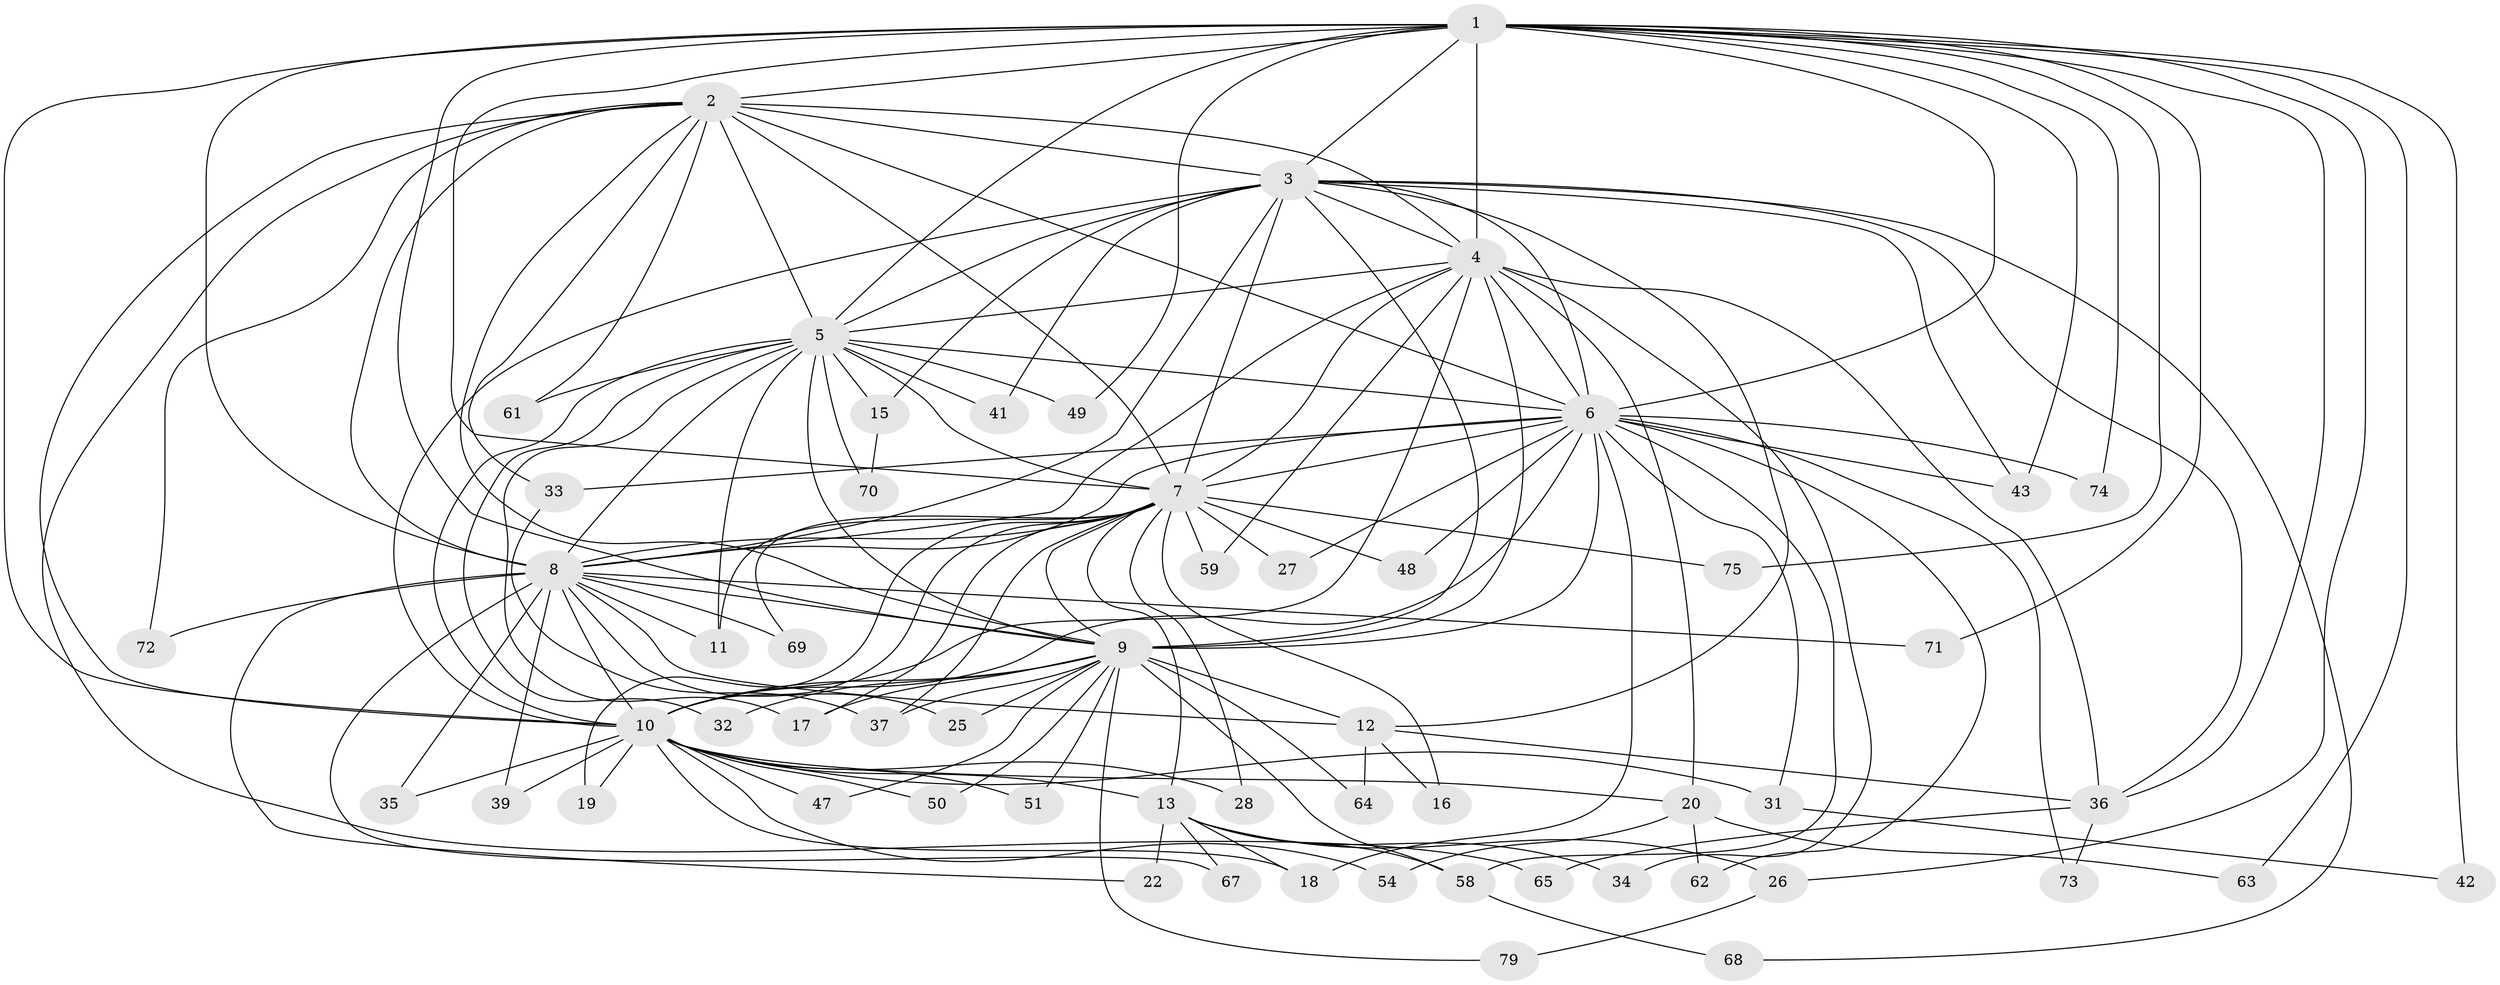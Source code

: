 // original degree distribution, {20: 0.02531645569620253, 14: 0.012658227848101266, 18: 0.02531645569620253, 15: 0.012658227848101266, 22: 0.02531645569620253, 19: 0.012658227848101266, 23: 0.012658227848101266, 3: 0.13924050632911392, 5: 0.0379746835443038, 9: 0.012658227848101266, 2: 0.620253164556962, 4: 0.06329113924050633}
// Generated by graph-tools (version 1.1) at 2025/41/03/06/25 10:41:34]
// undirected, 58 vertices, 150 edges
graph export_dot {
graph [start="1"]
  node [color=gray90,style=filled];
  1 [super="+66"];
  2 [super="+57"];
  3 [super="+14"];
  4 [super="+56"];
  5 [super="+29"];
  6 [super="+44"];
  7 [super="+23"];
  8 [super="+52"];
  9 [super="+45"];
  10 [super="+76"];
  11 [super="+40"];
  12 [super="+55"];
  13 [super="+21"];
  15;
  16;
  17 [super="+30"];
  18 [super="+60"];
  19;
  20 [super="+24"];
  22;
  25;
  26;
  27;
  28;
  31 [super="+38"];
  32;
  33 [super="+77"];
  34;
  35;
  36 [super="+46"];
  37;
  39;
  41;
  42;
  43 [super="+53"];
  47;
  48;
  49;
  50;
  51;
  54;
  58 [super="+78"];
  59;
  61;
  62;
  63;
  64;
  65;
  67;
  68;
  69;
  70;
  71;
  72;
  73;
  74;
  75;
  79;
  1 -- 2;
  1 -- 3;
  1 -- 4 [weight=2];
  1 -- 5;
  1 -- 6;
  1 -- 7;
  1 -- 8 [weight=2];
  1 -- 9;
  1 -- 10;
  1 -- 26;
  1 -- 36;
  1 -- 42;
  1 -- 43;
  1 -- 49;
  1 -- 63;
  1 -- 71;
  1 -- 74;
  1 -- 75;
  2 -- 3;
  2 -- 4;
  2 -- 5;
  2 -- 6;
  2 -- 7 [weight=2];
  2 -- 8;
  2 -- 9;
  2 -- 10;
  2 -- 33;
  2 -- 61;
  2 -- 65;
  2 -- 72;
  3 -- 4;
  3 -- 5 [weight=2];
  3 -- 6;
  3 -- 7;
  3 -- 8;
  3 -- 9;
  3 -- 10;
  3 -- 12;
  3 -- 15;
  3 -- 36;
  3 -- 41;
  3 -- 43;
  3 -- 68;
  4 -- 5;
  4 -- 6;
  4 -- 7 [weight=2];
  4 -- 8;
  4 -- 9;
  4 -- 10;
  4 -- 20;
  4 -- 34;
  4 -- 59;
  4 -- 36;
  5 -- 6;
  5 -- 7;
  5 -- 8;
  5 -- 9;
  5 -- 10 [weight=2];
  5 -- 11;
  5 -- 15;
  5 -- 17;
  5 -- 32;
  5 -- 41;
  5 -- 49;
  5 -- 61;
  5 -- 70;
  6 -- 7;
  6 -- 8;
  6 -- 9 [weight=2];
  6 -- 10;
  6 -- 18;
  6 -- 27;
  6 -- 31;
  6 -- 33;
  6 -- 48;
  6 -- 62;
  6 -- 73;
  6 -- 74;
  6 -- 43;
  6 -- 58;
  7 -- 8;
  7 -- 9 [weight=2];
  7 -- 10;
  7 -- 11;
  7 -- 13;
  7 -- 16;
  7 -- 17;
  7 -- 19;
  7 -- 27;
  7 -- 37;
  7 -- 48;
  7 -- 59;
  7 -- 75;
  7 -- 69;
  7 -- 28;
  8 -- 9;
  8 -- 10;
  8 -- 22;
  8 -- 25;
  8 -- 35;
  8 -- 39;
  8 -- 67;
  8 -- 69;
  8 -- 71;
  8 -- 72;
  8 -- 12;
  8 -- 11;
  9 -- 10;
  9 -- 12;
  9 -- 25;
  9 -- 32;
  9 -- 37;
  9 -- 47;
  9 -- 50;
  9 -- 51;
  9 -- 58;
  9 -- 64;
  9 -- 79;
  9 -- 17;
  10 -- 13;
  10 -- 18;
  10 -- 19;
  10 -- 20 [weight=2];
  10 -- 28;
  10 -- 31;
  10 -- 35;
  10 -- 39;
  10 -- 47;
  10 -- 50;
  10 -- 51;
  10 -- 54;
  12 -- 16;
  12 -- 64;
  12 -- 36;
  13 -- 22;
  13 -- 26;
  13 -- 34;
  13 -- 58;
  13 -- 67;
  13 -- 18 [weight=2];
  15 -- 70;
  20 -- 62;
  20 -- 54;
  20 -- 63;
  26 -- 79;
  31 -- 42;
  33 -- 37;
  36 -- 73;
  36 -- 65;
  58 -- 68;
}

